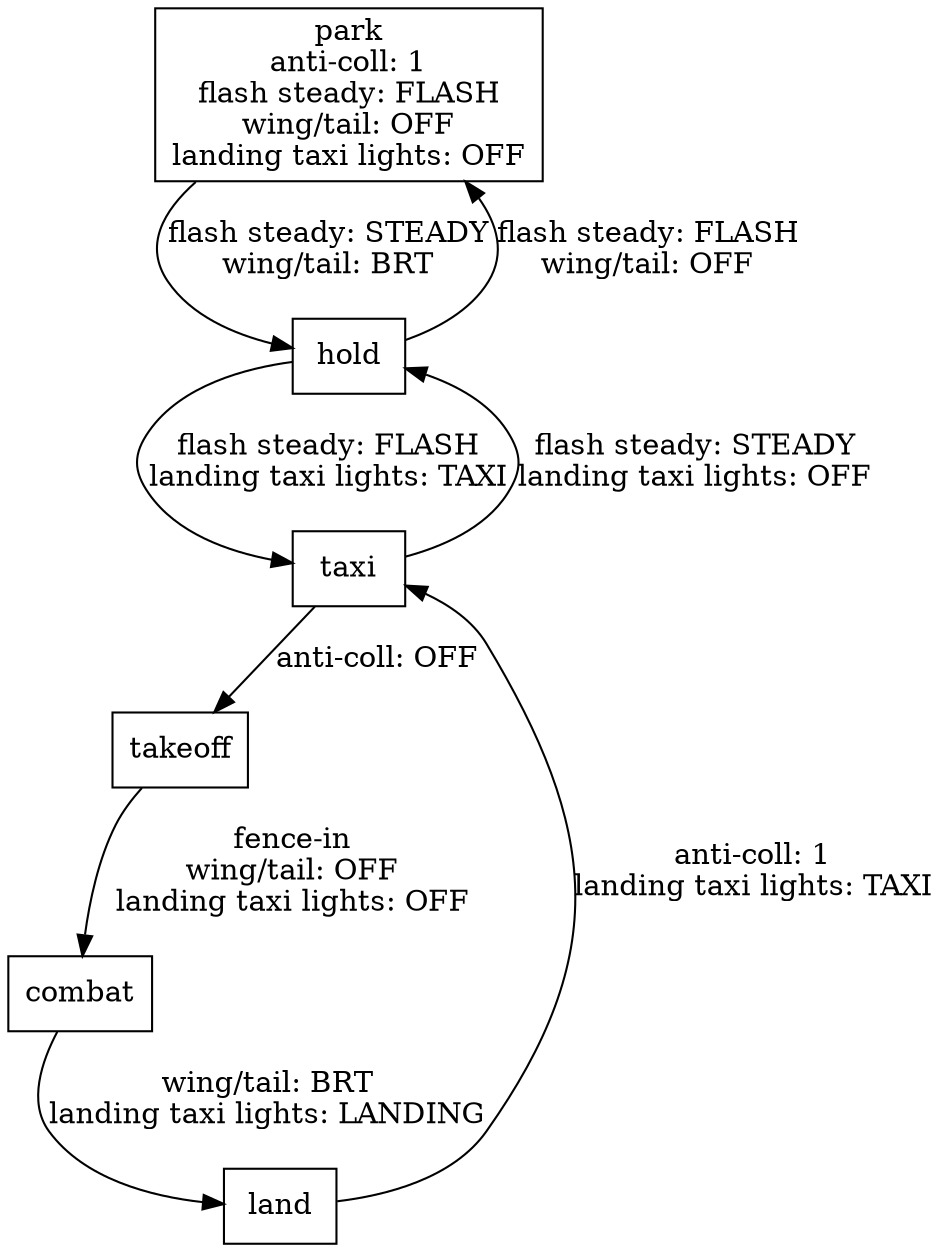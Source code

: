 digraph G {

park    [shape=box, label="park\nanti-coll: 1\nflash steady: FLASH\nwing/tail: OFF\nlanding taxi lights: OFF"];
hold    [shape=box];
taxi    [shape=box];
takeoff [shape=box];
combat  [shape=box];
land    [shape=box];

park    -> hold    [label="flash steady: STEADY\nwing/tail: BRT"];
hold    -> taxi    [label="flash steady: FLASH\nlanding taxi lights: TAXI"];
taxi    -> takeoff [label="anti-coll: OFF"];
takeoff -> combat  [label="fence-in\nwing/tail: OFF\nlanding taxi lights: OFF"];
combat  -> land    [label="wing/tail: BRT\nlanding taxi lights: LANDING"];
land    -> taxi    [label="anti-coll: 1\nlanding taxi lights: TAXI"];
taxi    -> hold    [label="flash steady: STEADY\nlanding taxi lights: OFF"];
hold    -> park    [label="flash steady: FLASH\nwing/tail: OFF"];


}
